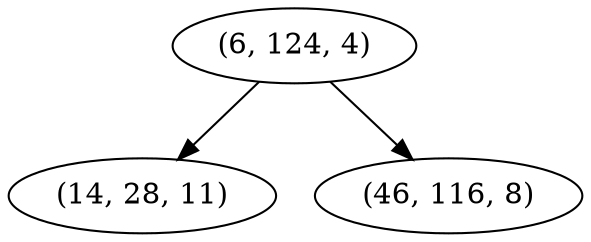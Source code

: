 digraph tree {
    "(6, 124, 4)";
    "(14, 28, 11)";
    "(46, 116, 8)";
    "(6, 124, 4)" -> "(14, 28, 11)";
    "(6, 124, 4)" -> "(46, 116, 8)";
}
